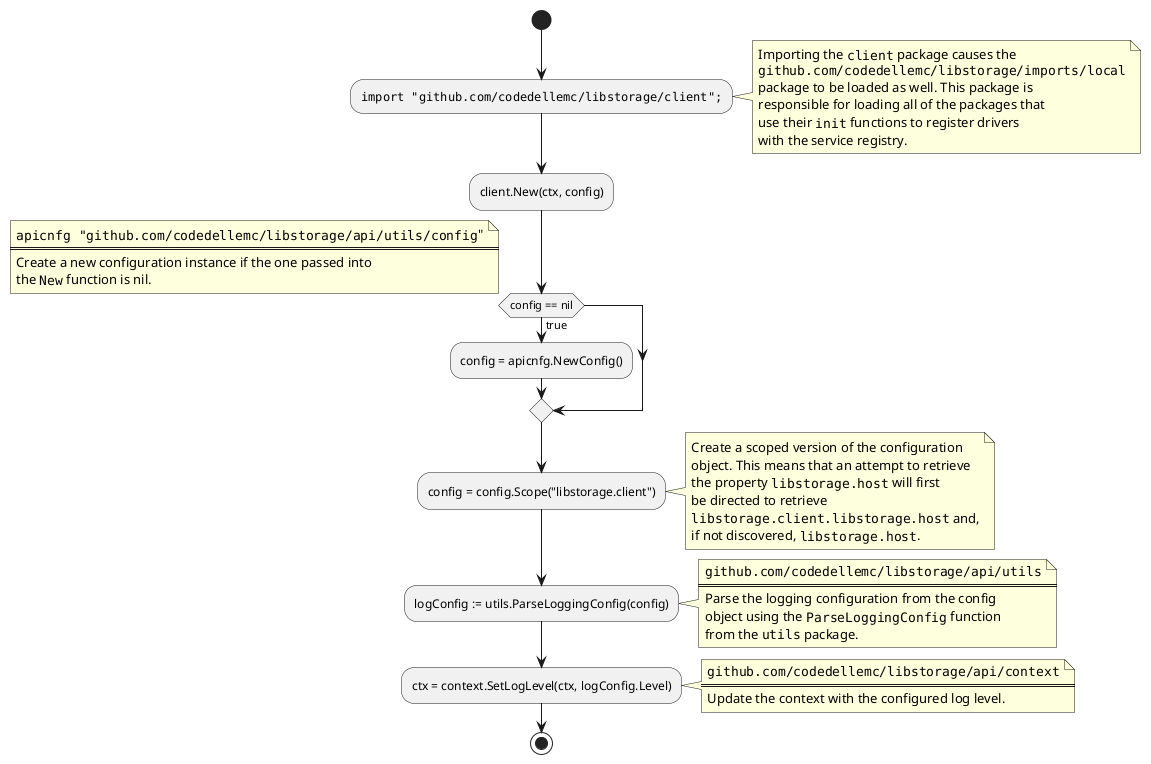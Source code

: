 @startuml

start
:""import "github.com/codedellemc/libstorage/client";"";
note right
    Importing the ""client"" package causes the
    ""github.com/codedellemc/libstorage/imports/local""
    package to be loaded as well. This package is
    responsible for loading all of the packages that
    use their ""init"" functions to register drivers
    with the service registry.
end note

:client.New(ctx, config);

if (config == nil) then (true)
note right
    ""apicnfg "github.com/codedellemc/libstorage/api/utils/config"""
    ====
    Create a new configuration instance if the one passed into
    the ""New"" function is nil.
end note
    :config = apicnfg.NewConfig();
endif

:config = config.Scope("libstorage.client");
note right
    Create a scoped version of the configuration
    object. This means that an attempt to retrieve
    the property ""libstorage.host"" will first
    be directed to retrieve
    ""libstorage.client.libstorage.host"" and,
    if not discovered, ""libstorage.host"".
end note

:logConfig := utils.ParseLoggingConfig(config);
note right
    ""github.com/codedellemc/libstorage/api/utils""
    ====
    Parse the logging configuration from the config
    object using the ""ParseLoggingConfig"" function
    from the ""utils"" package.
end note

:ctx = context.SetLogLevel(ctx, logConfig.Level);
note right
    ""github.com/codedellemc/libstorage/api/context""
    ====
    Update the context with the configured log level.
end note

stop

@enduml
